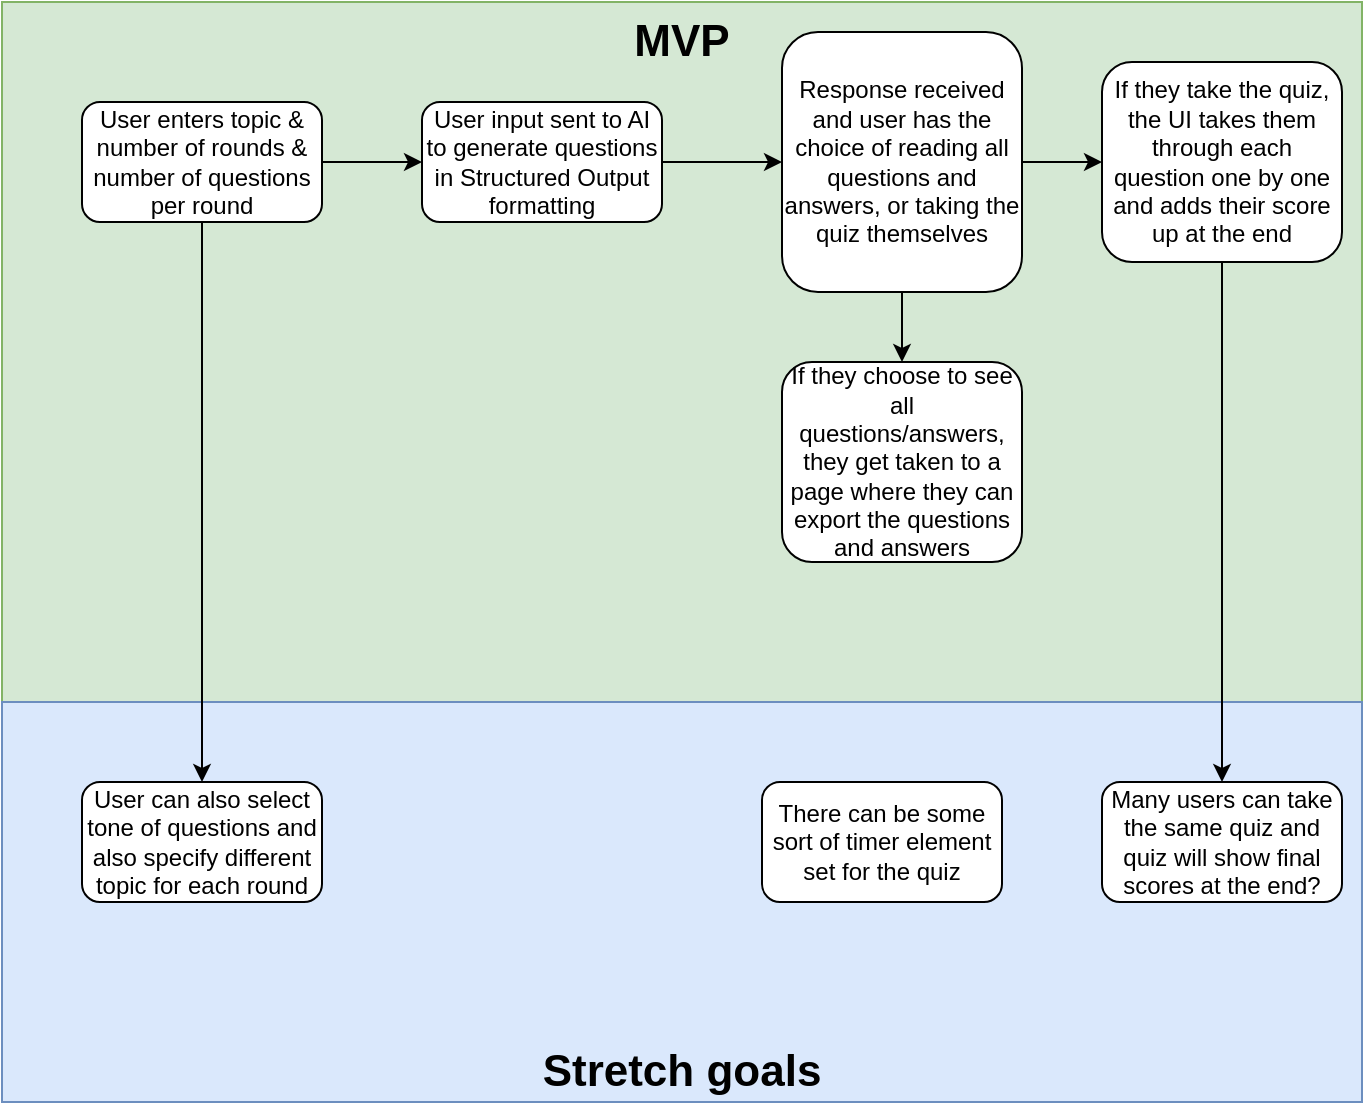<mxfile version="28.1.0">
  <diagram name="Page-1" id="k4hvZvoqKmUwFwWjZiFS">
    <mxGraphModel dx="1376" dy="799" grid="1" gridSize="10" guides="1" tooltips="1" connect="1" arrows="1" fold="1" page="1" pageScale="1" pageWidth="850" pageHeight="1100" math="0" shadow="0">
      <root>
        <mxCell id="0" />
        <mxCell id="1" parent="0" />
        <mxCell id="PStE7o-6SehlOC6oDGql-1" value="&lt;div&gt;MVP&lt;/div&gt;" style="rounded=0;whiteSpace=wrap;html=1;fillColor=#d5e8d4;strokeColor=#82b366;verticalAlign=top;fontSize=22;fontStyle=1" parent="1" vertex="1">
          <mxGeometry x="80" y="50" width="680" height="360" as="geometry" />
        </mxCell>
        <mxCell id="CmgAIND95UZQVU-sW5ks-1" value="Stretch goals" style="rounded=0;whiteSpace=wrap;html=1;fillColor=#dae8fc;strokeColor=#6c8ebf;verticalAlign=bottom;fontSize=22;fontStyle=1" vertex="1" parent="1">
          <mxGeometry x="80" y="400" width="680" height="200" as="geometry" />
        </mxCell>
        <mxCell id="CmgAIND95UZQVU-sW5ks-4" value="" style="edgeStyle=orthogonalEdgeStyle;rounded=0;orthogonalLoop=1;jettySize=auto;html=1;" edge="1" parent="1" source="CmgAIND95UZQVU-sW5ks-2" target="CmgAIND95UZQVU-sW5ks-3">
          <mxGeometry relative="1" as="geometry" />
        </mxCell>
        <mxCell id="CmgAIND95UZQVU-sW5ks-12" style="edgeStyle=orthogonalEdgeStyle;rounded=0;orthogonalLoop=1;jettySize=auto;html=1;entryX=0.5;entryY=0;entryDx=0;entryDy=0;" edge="1" parent="1" source="CmgAIND95UZQVU-sW5ks-2" target="CmgAIND95UZQVU-sW5ks-11">
          <mxGeometry relative="1" as="geometry" />
        </mxCell>
        <mxCell id="CmgAIND95UZQVU-sW5ks-2" value="User enters topic &amp;amp; number of rounds &amp;amp; number of questions per round" style="rounded=1;whiteSpace=wrap;html=1;" vertex="1" parent="1">
          <mxGeometry x="120" y="100" width="120" height="60" as="geometry" />
        </mxCell>
        <mxCell id="CmgAIND95UZQVU-sW5ks-6" value="" style="edgeStyle=orthogonalEdgeStyle;rounded=0;orthogonalLoop=1;jettySize=auto;html=1;" edge="1" parent="1" source="CmgAIND95UZQVU-sW5ks-3" target="CmgAIND95UZQVU-sW5ks-5">
          <mxGeometry relative="1" as="geometry" />
        </mxCell>
        <mxCell id="CmgAIND95UZQVU-sW5ks-3" value="User input sent to AI to generate questions in Structured Output formatting" style="whiteSpace=wrap;html=1;rounded=1;" vertex="1" parent="1">
          <mxGeometry x="290" y="100" width="120" height="60" as="geometry" />
        </mxCell>
        <mxCell id="CmgAIND95UZQVU-sW5ks-8" value="" style="edgeStyle=orthogonalEdgeStyle;rounded=0;orthogonalLoop=1;jettySize=auto;html=1;" edge="1" parent="1" source="CmgAIND95UZQVU-sW5ks-5" target="CmgAIND95UZQVU-sW5ks-7">
          <mxGeometry relative="1" as="geometry" />
        </mxCell>
        <mxCell id="CmgAIND95UZQVU-sW5ks-10" value="" style="edgeStyle=orthogonalEdgeStyle;rounded=0;orthogonalLoop=1;jettySize=auto;html=1;" edge="1" parent="1" source="CmgAIND95UZQVU-sW5ks-5" target="CmgAIND95UZQVU-sW5ks-9">
          <mxGeometry relative="1" as="geometry" />
        </mxCell>
        <mxCell id="CmgAIND95UZQVU-sW5ks-5" value="Response received and user has the choice of reading all questions and answers, or taking the quiz themselves" style="whiteSpace=wrap;html=1;rounded=1;" vertex="1" parent="1">
          <mxGeometry x="470" y="65" width="120" height="130" as="geometry" />
        </mxCell>
        <mxCell id="CmgAIND95UZQVU-sW5ks-14" value="" style="edgeStyle=orthogonalEdgeStyle;rounded=0;orthogonalLoop=1;jettySize=auto;html=1;" edge="1" parent="1" source="CmgAIND95UZQVU-sW5ks-7" target="CmgAIND95UZQVU-sW5ks-13">
          <mxGeometry relative="1" as="geometry" />
        </mxCell>
        <mxCell id="CmgAIND95UZQVU-sW5ks-7" value="If they take the quiz, the UI takes them through each question one by one and adds their score up at the end" style="whiteSpace=wrap;html=1;rounded=1;" vertex="1" parent="1">
          <mxGeometry x="630" y="80" width="120" height="100" as="geometry" />
        </mxCell>
        <mxCell id="CmgAIND95UZQVU-sW5ks-9" value="If they choose to see all questions/answers, they get taken to a page where they can export the questions and answers" style="whiteSpace=wrap;html=1;rounded=1;" vertex="1" parent="1">
          <mxGeometry x="470" y="230" width="120" height="100" as="geometry" />
        </mxCell>
        <mxCell id="CmgAIND95UZQVU-sW5ks-11" value="User can also select tone of questions and also specify different topic for each round" style="rounded=1;whiteSpace=wrap;html=1;" vertex="1" parent="1">
          <mxGeometry x="120" y="440" width="120" height="60" as="geometry" />
        </mxCell>
        <mxCell id="CmgAIND95UZQVU-sW5ks-13" value="Many users can take the same quiz and quiz will show final scores at the end?" style="whiteSpace=wrap;html=1;rounded=1;" vertex="1" parent="1">
          <mxGeometry x="630" y="440" width="120" height="60" as="geometry" />
        </mxCell>
        <mxCell id="CmgAIND95UZQVU-sW5ks-15" value="There can be some sort of timer element set for the quiz" style="rounded=1;whiteSpace=wrap;html=1;" vertex="1" parent="1">
          <mxGeometry x="460" y="440" width="120" height="60" as="geometry" />
        </mxCell>
      </root>
    </mxGraphModel>
  </diagram>
</mxfile>
